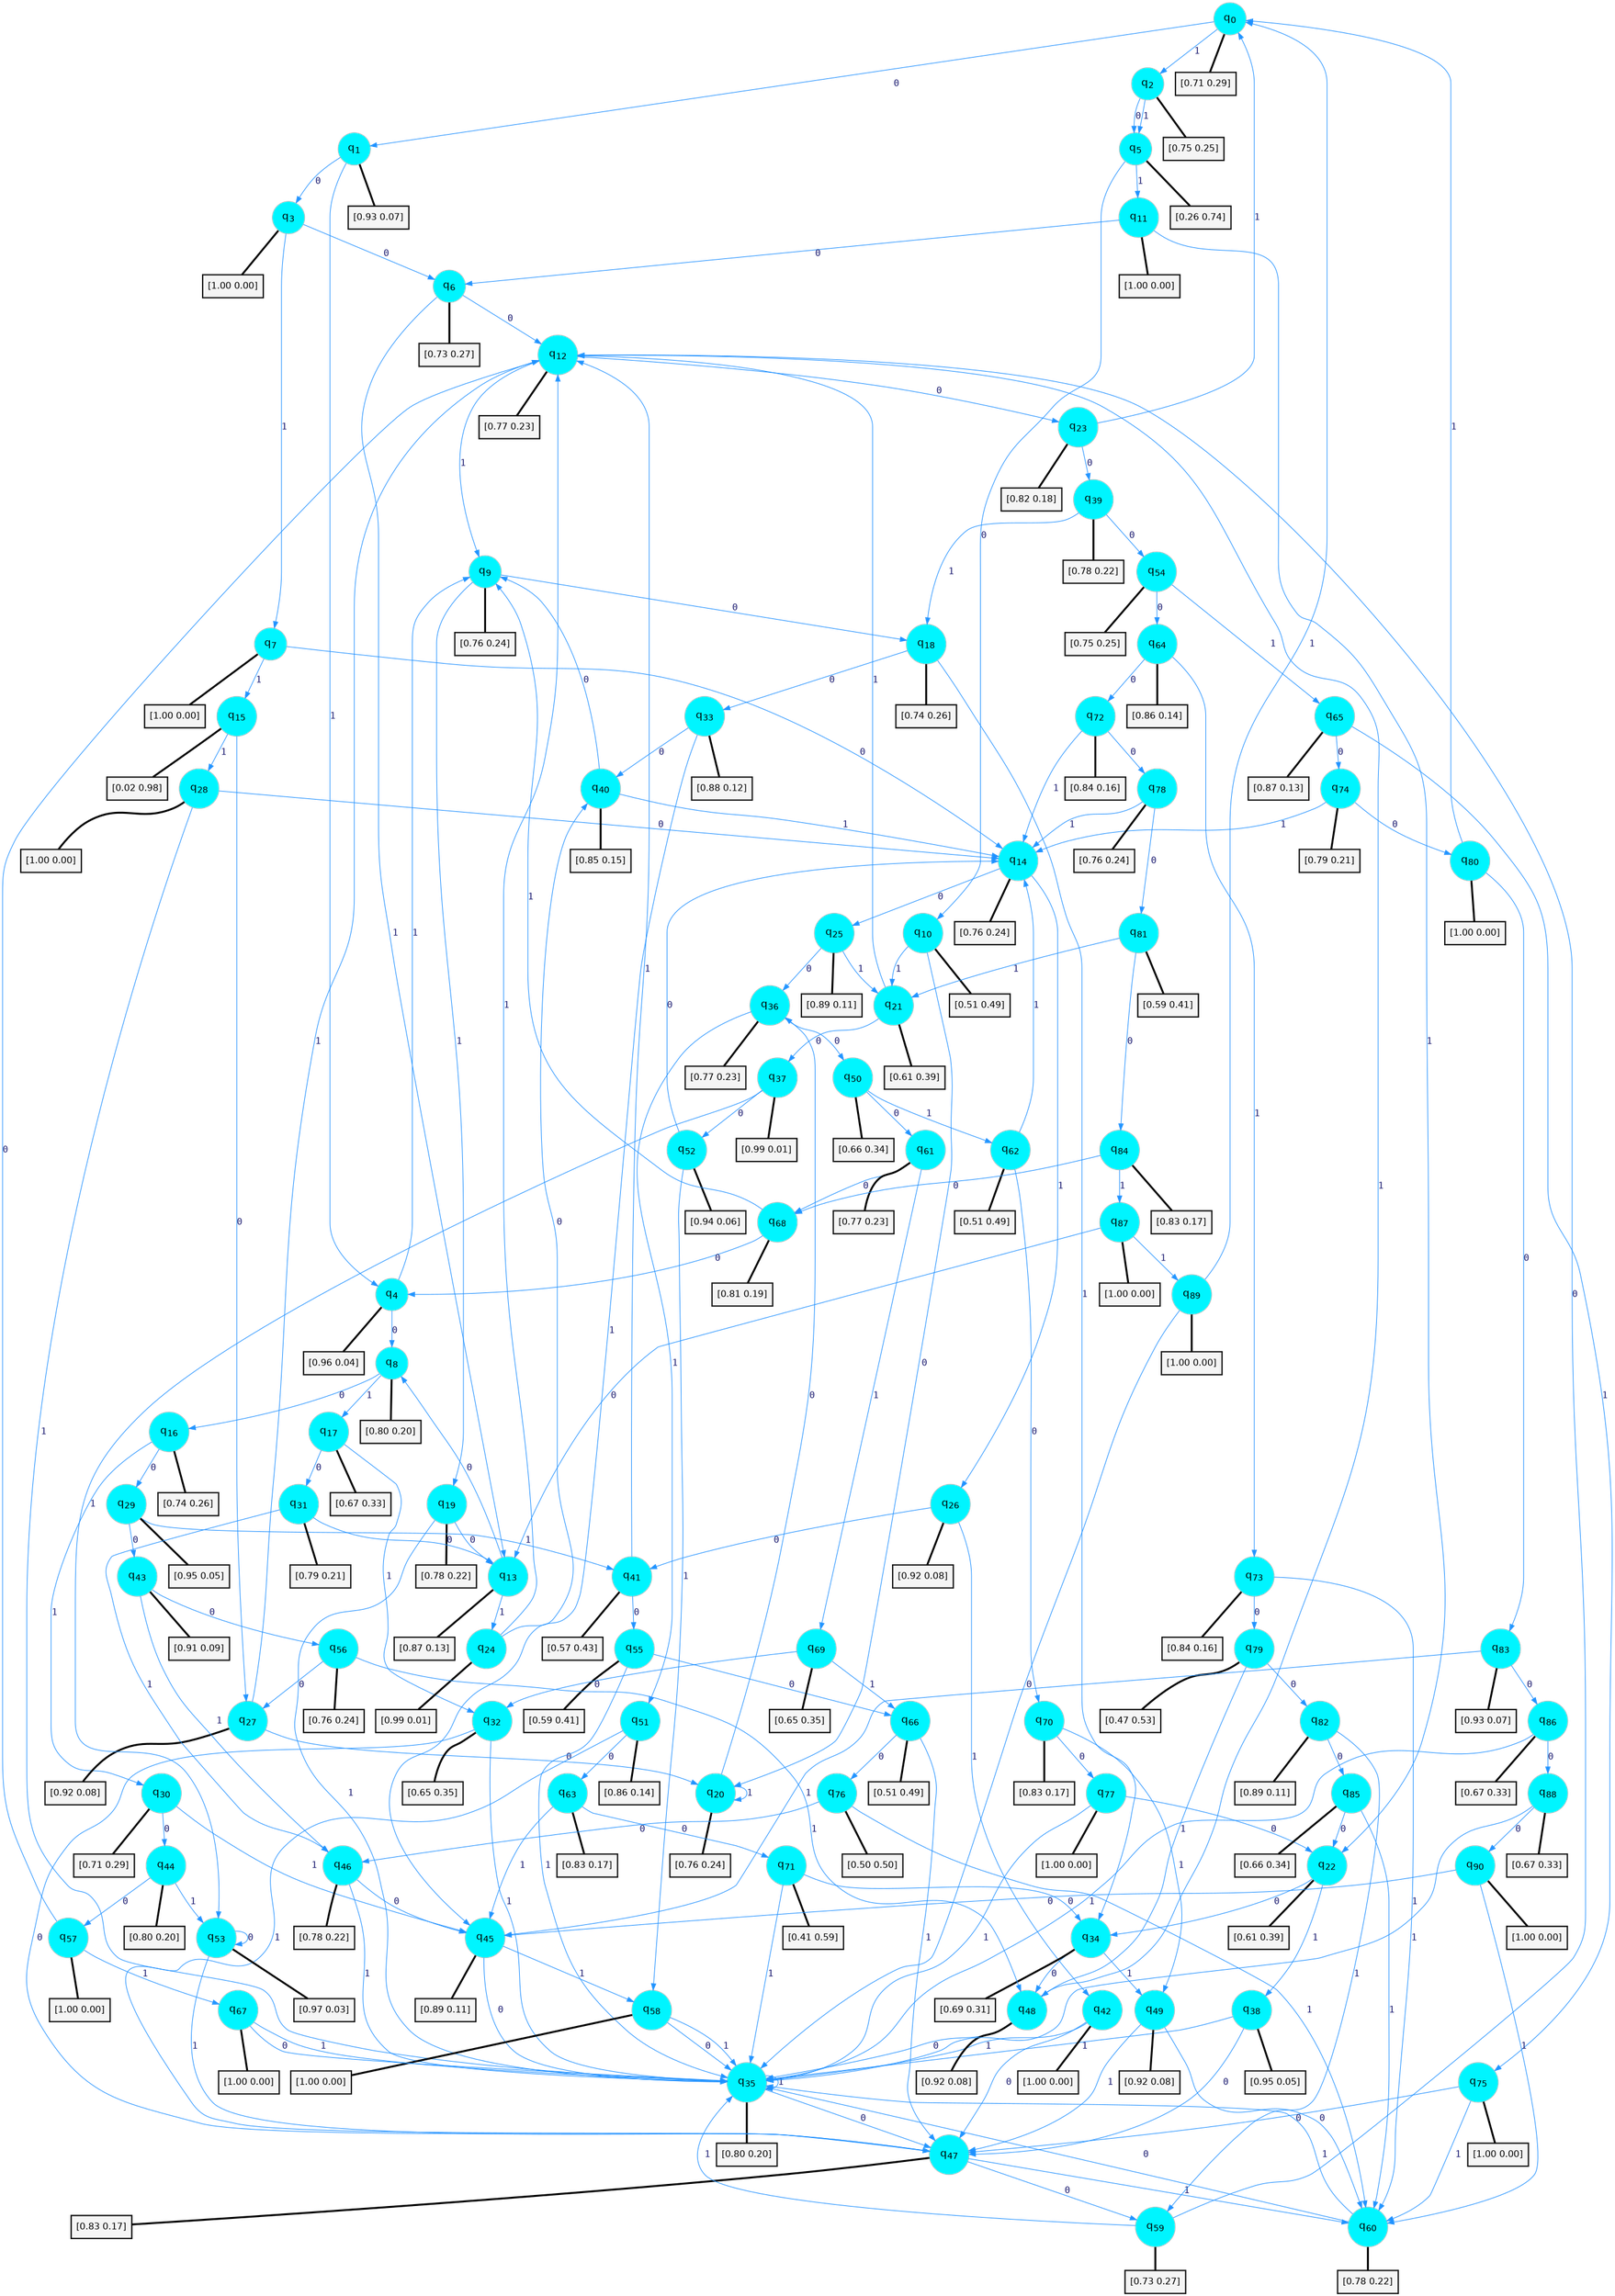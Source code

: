 digraph G {
graph [
bgcolor=transparent, dpi=300, rankdir=TD, size="40,25"];
node [
color=gray, fillcolor=turquoise1, fontcolor=black, fontname=Helvetica, fontsize=16, fontweight=bold, shape=circle, style=filled];
edge [
arrowsize=1, color=dodgerblue1, fontcolor=midnightblue, fontname=courier, fontweight=bold, penwidth=1, style=solid, weight=20];
0[label=<q<SUB>0</SUB>>];
1[label=<q<SUB>1</SUB>>];
2[label=<q<SUB>2</SUB>>];
3[label=<q<SUB>3</SUB>>];
4[label=<q<SUB>4</SUB>>];
5[label=<q<SUB>5</SUB>>];
6[label=<q<SUB>6</SUB>>];
7[label=<q<SUB>7</SUB>>];
8[label=<q<SUB>8</SUB>>];
9[label=<q<SUB>9</SUB>>];
10[label=<q<SUB>10</SUB>>];
11[label=<q<SUB>11</SUB>>];
12[label=<q<SUB>12</SUB>>];
13[label=<q<SUB>13</SUB>>];
14[label=<q<SUB>14</SUB>>];
15[label=<q<SUB>15</SUB>>];
16[label=<q<SUB>16</SUB>>];
17[label=<q<SUB>17</SUB>>];
18[label=<q<SUB>18</SUB>>];
19[label=<q<SUB>19</SUB>>];
20[label=<q<SUB>20</SUB>>];
21[label=<q<SUB>21</SUB>>];
22[label=<q<SUB>22</SUB>>];
23[label=<q<SUB>23</SUB>>];
24[label=<q<SUB>24</SUB>>];
25[label=<q<SUB>25</SUB>>];
26[label=<q<SUB>26</SUB>>];
27[label=<q<SUB>27</SUB>>];
28[label=<q<SUB>28</SUB>>];
29[label=<q<SUB>29</SUB>>];
30[label=<q<SUB>30</SUB>>];
31[label=<q<SUB>31</SUB>>];
32[label=<q<SUB>32</SUB>>];
33[label=<q<SUB>33</SUB>>];
34[label=<q<SUB>34</SUB>>];
35[label=<q<SUB>35</SUB>>];
36[label=<q<SUB>36</SUB>>];
37[label=<q<SUB>37</SUB>>];
38[label=<q<SUB>38</SUB>>];
39[label=<q<SUB>39</SUB>>];
40[label=<q<SUB>40</SUB>>];
41[label=<q<SUB>41</SUB>>];
42[label=<q<SUB>42</SUB>>];
43[label=<q<SUB>43</SUB>>];
44[label=<q<SUB>44</SUB>>];
45[label=<q<SUB>45</SUB>>];
46[label=<q<SUB>46</SUB>>];
47[label=<q<SUB>47</SUB>>];
48[label=<q<SUB>48</SUB>>];
49[label=<q<SUB>49</SUB>>];
50[label=<q<SUB>50</SUB>>];
51[label=<q<SUB>51</SUB>>];
52[label=<q<SUB>52</SUB>>];
53[label=<q<SUB>53</SUB>>];
54[label=<q<SUB>54</SUB>>];
55[label=<q<SUB>55</SUB>>];
56[label=<q<SUB>56</SUB>>];
57[label=<q<SUB>57</SUB>>];
58[label=<q<SUB>58</SUB>>];
59[label=<q<SUB>59</SUB>>];
60[label=<q<SUB>60</SUB>>];
61[label=<q<SUB>61</SUB>>];
62[label=<q<SUB>62</SUB>>];
63[label=<q<SUB>63</SUB>>];
64[label=<q<SUB>64</SUB>>];
65[label=<q<SUB>65</SUB>>];
66[label=<q<SUB>66</SUB>>];
67[label=<q<SUB>67</SUB>>];
68[label=<q<SUB>68</SUB>>];
69[label=<q<SUB>69</SUB>>];
70[label=<q<SUB>70</SUB>>];
71[label=<q<SUB>71</SUB>>];
72[label=<q<SUB>72</SUB>>];
73[label=<q<SUB>73</SUB>>];
74[label=<q<SUB>74</SUB>>];
75[label=<q<SUB>75</SUB>>];
76[label=<q<SUB>76</SUB>>];
77[label=<q<SUB>77</SUB>>];
78[label=<q<SUB>78</SUB>>];
79[label=<q<SUB>79</SUB>>];
80[label=<q<SUB>80</SUB>>];
81[label=<q<SUB>81</SUB>>];
82[label=<q<SUB>82</SUB>>];
83[label=<q<SUB>83</SUB>>];
84[label=<q<SUB>84</SUB>>];
85[label=<q<SUB>85</SUB>>];
86[label=<q<SUB>86</SUB>>];
87[label=<q<SUB>87</SUB>>];
88[label=<q<SUB>88</SUB>>];
89[label=<q<SUB>89</SUB>>];
90[label=<q<SUB>90</SUB>>];
91[label="[0.71 0.29]", shape=box,fontcolor=black, fontname=Helvetica, fontsize=14, penwidth=2, fillcolor=whitesmoke,color=black];
92[label="[0.93 0.07]", shape=box,fontcolor=black, fontname=Helvetica, fontsize=14, penwidth=2, fillcolor=whitesmoke,color=black];
93[label="[0.75 0.25]", shape=box,fontcolor=black, fontname=Helvetica, fontsize=14, penwidth=2, fillcolor=whitesmoke,color=black];
94[label="[1.00 0.00]", shape=box,fontcolor=black, fontname=Helvetica, fontsize=14, penwidth=2, fillcolor=whitesmoke,color=black];
95[label="[0.96 0.04]", shape=box,fontcolor=black, fontname=Helvetica, fontsize=14, penwidth=2, fillcolor=whitesmoke,color=black];
96[label="[0.26 0.74]", shape=box,fontcolor=black, fontname=Helvetica, fontsize=14, penwidth=2, fillcolor=whitesmoke,color=black];
97[label="[0.73 0.27]", shape=box,fontcolor=black, fontname=Helvetica, fontsize=14, penwidth=2, fillcolor=whitesmoke,color=black];
98[label="[1.00 0.00]", shape=box,fontcolor=black, fontname=Helvetica, fontsize=14, penwidth=2, fillcolor=whitesmoke,color=black];
99[label="[0.80 0.20]", shape=box,fontcolor=black, fontname=Helvetica, fontsize=14, penwidth=2, fillcolor=whitesmoke,color=black];
100[label="[0.76 0.24]", shape=box,fontcolor=black, fontname=Helvetica, fontsize=14, penwidth=2, fillcolor=whitesmoke,color=black];
101[label="[0.51 0.49]", shape=box,fontcolor=black, fontname=Helvetica, fontsize=14, penwidth=2, fillcolor=whitesmoke,color=black];
102[label="[1.00 0.00]", shape=box,fontcolor=black, fontname=Helvetica, fontsize=14, penwidth=2, fillcolor=whitesmoke,color=black];
103[label="[0.77 0.23]", shape=box,fontcolor=black, fontname=Helvetica, fontsize=14, penwidth=2, fillcolor=whitesmoke,color=black];
104[label="[0.87 0.13]", shape=box,fontcolor=black, fontname=Helvetica, fontsize=14, penwidth=2, fillcolor=whitesmoke,color=black];
105[label="[0.76 0.24]", shape=box,fontcolor=black, fontname=Helvetica, fontsize=14, penwidth=2, fillcolor=whitesmoke,color=black];
106[label="[0.02 0.98]", shape=box,fontcolor=black, fontname=Helvetica, fontsize=14, penwidth=2, fillcolor=whitesmoke,color=black];
107[label="[0.74 0.26]", shape=box,fontcolor=black, fontname=Helvetica, fontsize=14, penwidth=2, fillcolor=whitesmoke,color=black];
108[label="[0.67 0.33]", shape=box,fontcolor=black, fontname=Helvetica, fontsize=14, penwidth=2, fillcolor=whitesmoke,color=black];
109[label="[0.74 0.26]", shape=box,fontcolor=black, fontname=Helvetica, fontsize=14, penwidth=2, fillcolor=whitesmoke,color=black];
110[label="[0.78 0.22]", shape=box,fontcolor=black, fontname=Helvetica, fontsize=14, penwidth=2, fillcolor=whitesmoke,color=black];
111[label="[0.76 0.24]", shape=box,fontcolor=black, fontname=Helvetica, fontsize=14, penwidth=2, fillcolor=whitesmoke,color=black];
112[label="[0.61 0.39]", shape=box,fontcolor=black, fontname=Helvetica, fontsize=14, penwidth=2, fillcolor=whitesmoke,color=black];
113[label="[0.61 0.39]", shape=box,fontcolor=black, fontname=Helvetica, fontsize=14, penwidth=2, fillcolor=whitesmoke,color=black];
114[label="[0.82 0.18]", shape=box,fontcolor=black, fontname=Helvetica, fontsize=14, penwidth=2, fillcolor=whitesmoke,color=black];
115[label="[0.99 0.01]", shape=box,fontcolor=black, fontname=Helvetica, fontsize=14, penwidth=2, fillcolor=whitesmoke,color=black];
116[label="[0.89 0.11]", shape=box,fontcolor=black, fontname=Helvetica, fontsize=14, penwidth=2, fillcolor=whitesmoke,color=black];
117[label="[0.92 0.08]", shape=box,fontcolor=black, fontname=Helvetica, fontsize=14, penwidth=2, fillcolor=whitesmoke,color=black];
118[label="[0.92 0.08]", shape=box,fontcolor=black, fontname=Helvetica, fontsize=14, penwidth=2, fillcolor=whitesmoke,color=black];
119[label="[1.00 0.00]", shape=box,fontcolor=black, fontname=Helvetica, fontsize=14, penwidth=2, fillcolor=whitesmoke,color=black];
120[label="[0.95 0.05]", shape=box,fontcolor=black, fontname=Helvetica, fontsize=14, penwidth=2, fillcolor=whitesmoke,color=black];
121[label="[0.71 0.29]", shape=box,fontcolor=black, fontname=Helvetica, fontsize=14, penwidth=2, fillcolor=whitesmoke,color=black];
122[label="[0.79 0.21]", shape=box,fontcolor=black, fontname=Helvetica, fontsize=14, penwidth=2, fillcolor=whitesmoke,color=black];
123[label="[0.65 0.35]", shape=box,fontcolor=black, fontname=Helvetica, fontsize=14, penwidth=2, fillcolor=whitesmoke,color=black];
124[label="[0.88 0.12]", shape=box,fontcolor=black, fontname=Helvetica, fontsize=14, penwidth=2, fillcolor=whitesmoke,color=black];
125[label="[0.69 0.31]", shape=box,fontcolor=black, fontname=Helvetica, fontsize=14, penwidth=2, fillcolor=whitesmoke,color=black];
126[label="[0.80 0.20]", shape=box,fontcolor=black, fontname=Helvetica, fontsize=14, penwidth=2, fillcolor=whitesmoke,color=black];
127[label="[0.77 0.23]", shape=box,fontcolor=black, fontname=Helvetica, fontsize=14, penwidth=2, fillcolor=whitesmoke,color=black];
128[label="[0.99 0.01]", shape=box,fontcolor=black, fontname=Helvetica, fontsize=14, penwidth=2, fillcolor=whitesmoke,color=black];
129[label="[0.95 0.05]", shape=box,fontcolor=black, fontname=Helvetica, fontsize=14, penwidth=2, fillcolor=whitesmoke,color=black];
130[label="[0.78 0.22]", shape=box,fontcolor=black, fontname=Helvetica, fontsize=14, penwidth=2, fillcolor=whitesmoke,color=black];
131[label="[0.85 0.15]", shape=box,fontcolor=black, fontname=Helvetica, fontsize=14, penwidth=2, fillcolor=whitesmoke,color=black];
132[label="[0.57 0.43]", shape=box,fontcolor=black, fontname=Helvetica, fontsize=14, penwidth=2, fillcolor=whitesmoke,color=black];
133[label="[1.00 0.00]", shape=box,fontcolor=black, fontname=Helvetica, fontsize=14, penwidth=2, fillcolor=whitesmoke,color=black];
134[label="[0.91 0.09]", shape=box,fontcolor=black, fontname=Helvetica, fontsize=14, penwidth=2, fillcolor=whitesmoke,color=black];
135[label="[0.80 0.20]", shape=box,fontcolor=black, fontname=Helvetica, fontsize=14, penwidth=2, fillcolor=whitesmoke,color=black];
136[label="[0.89 0.11]", shape=box,fontcolor=black, fontname=Helvetica, fontsize=14, penwidth=2, fillcolor=whitesmoke,color=black];
137[label="[0.78 0.22]", shape=box,fontcolor=black, fontname=Helvetica, fontsize=14, penwidth=2, fillcolor=whitesmoke,color=black];
138[label="[0.83 0.17]", shape=box,fontcolor=black, fontname=Helvetica, fontsize=14, penwidth=2, fillcolor=whitesmoke,color=black];
139[label="[0.92 0.08]", shape=box,fontcolor=black, fontname=Helvetica, fontsize=14, penwidth=2, fillcolor=whitesmoke,color=black];
140[label="[0.92 0.08]", shape=box,fontcolor=black, fontname=Helvetica, fontsize=14, penwidth=2, fillcolor=whitesmoke,color=black];
141[label="[0.66 0.34]", shape=box,fontcolor=black, fontname=Helvetica, fontsize=14, penwidth=2, fillcolor=whitesmoke,color=black];
142[label="[0.86 0.14]", shape=box,fontcolor=black, fontname=Helvetica, fontsize=14, penwidth=2, fillcolor=whitesmoke,color=black];
143[label="[0.94 0.06]", shape=box,fontcolor=black, fontname=Helvetica, fontsize=14, penwidth=2, fillcolor=whitesmoke,color=black];
144[label="[0.97 0.03]", shape=box,fontcolor=black, fontname=Helvetica, fontsize=14, penwidth=2, fillcolor=whitesmoke,color=black];
145[label="[0.75 0.25]", shape=box,fontcolor=black, fontname=Helvetica, fontsize=14, penwidth=2, fillcolor=whitesmoke,color=black];
146[label="[0.59 0.41]", shape=box,fontcolor=black, fontname=Helvetica, fontsize=14, penwidth=2, fillcolor=whitesmoke,color=black];
147[label="[0.76 0.24]", shape=box,fontcolor=black, fontname=Helvetica, fontsize=14, penwidth=2, fillcolor=whitesmoke,color=black];
148[label="[1.00 0.00]", shape=box,fontcolor=black, fontname=Helvetica, fontsize=14, penwidth=2, fillcolor=whitesmoke,color=black];
149[label="[1.00 0.00]", shape=box,fontcolor=black, fontname=Helvetica, fontsize=14, penwidth=2, fillcolor=whitesmoke,color=black];
150[label="[0.73 0.27]", shape=box,fontcolor=black, fontname=Helvetica, fontsize=14, penwidth=2, fillcolor=whitesmoke,color=black];
151[label="[0.78 0.22]", shape=box,fontcolor=black, fontname=Helvetica, fontsize=14, penwidth=2, fillcolor=whitesmoke,color=black];
152[label="[0.77 0.23]", shape=box,fontcolor=black, fontname=Helvetica, fontsize=14, penwidth=2, fillcolor=whitesmoke,color=black];
153[label="[0.51 0.49]", shape=box,fontcolor=black, fontname=Helvetica, fontsize=14, penwidth=2, fillcolor=whitesmoke,color=black];
154[label="[0.83 0.17]", shape=box,fontcolor=black, fontname=Helvetica, fontsize=14, penwidth=2, fillcolor=whitesmoke,color=black];
155[label="[0.86 0.14]", shape=box,fontcolor=black, fontname=Helvetica, fontsize=14, penwidth=2, fillcolor=whitesmoke,color=black];
156[label="[0.87 0.13]", shape=box,fontcolor=black, fontname=Helvetica, fontsize=14, penwidth=2, fillcolor=whitesmoke,color=black];
157[label="[0.51 0.49]", shape=box,fontcolor=black, fontname=Helvetica, fontsize=14, penwidth=2, fillcolor=whitesmoke,color=black];
158[label="[1.00 0.00]", shape=box,fontcolor=black, fontname=Helvetica, fontsize=14, penwidth=2, fillcolor=whitesmoke,color=black];
159[label="[0.81 0.19]", shape=box,fontcolor=black, fontname=Helvetica, fontsize=14, penwidth=2, fillcolor=whitesmoke,color=black];
160[label="[0.65 0.35]", shape=box,fontcolor=black, fontname=Helvetica, fontsize=14, penwidth=2, fillcolor=whitesmoke,color=black];
161[label="[0.83 0.17]", shape=box,fontcolor=black, fontname=Helvetica, fontsize=14, penwidth=2, fillcolor=whitesmoke,color=black];
162[label="[0.41 0.59]", shape=box,fontcolor=black, fontname=Helvetica, fontsize=14, penwidth=2, fillcolor=whitesmoke,color=black];
163[label="[0.84 0.16]", shape=box,fontcolor=black, fontname=Helvetica, fontsize=14, penwidth=2, fillcolor=whitesmoke,color=black];
164[label="[0.84 0.16]", shape=box,fontcolor=black, fontname=Helvetica, fontsize=14, penwidth=2, fillcolor=whitesmoke,color=black];
165[label="[0.79 0.21]", shape=box,fontcolor=black, fontname=Helvetica, fontsize=14, penwidth=2, fillcolor=whitesmoke,color=black];
166[label="[1.00 0.00]", shape=box,fontcolor=black, fontname=Helvetica, fontsize=14, penwidth=2, fillcolor=whitesmoke,color=black];
167[label="[0.50 0.50]", shape=box,fontcolor=black, fontname=Helvetica, fontsize=14, penwidth=2, fillcolor=whitesmoke,color=black];
168[label="[1.00 0.00]", shape=box,fontcolor=black, fontname=Helvetica, fontsize=14, penwidth=2, fillcolor=whitesmoke,color=black];
169[label="[0.76 0.24]", shape=box,fontcolor=black, fontname=Helvetica, fontsize=14, penwidth=2, fillcolor=whitesmoke,color=black];
170[label="[0.47 0.53]", shape=box,fontcolor=black, fontname=Helvetica, fontsize=14, penwidth=2, fillcolor=whitesmoke,color=black];
171[label="[1.00 0.00]", shape=box,fontcolor=black, fontname=Helvetica, fontsize=14, penwidth=2, fillcolor=whitesmoke,color=black];
172[label="[0.59 0.41]", shape=box,fontcolor=black, fontname=Helvetica, fontsize=14, penwidth=2, fillcolor=whitesmoke,color=black];
173[label="[0.89 0.11]", shape=box,fontcolor=black, fontname=Helvetica, fontsize=14, penwidth=2, fillcolor=whitesmoke,color=black];
174[label="[0.93 0.07]", shape=box,fontcolor=black, fontname=Helvetica, fontsize=14, penwidth=2, fillcolor=whitesmoke,color=black];
175[label="[0.83 0.17]", shape=box,fontcolor=black, fontname=Helvetica, fontsize=14, penwidth=2, fillcolor=whitesmoke,color=black];
176[label="[0.66 0.34]", shape=box,fontcolor=black, fontname=Helvetica, fontsize=14, penwidth=2, fillcolor=whitesmoke,color=black];
177[label="[0.67 0.33]", shape=box,fontcolor=black, fontname=Helvetica, fontsize=14, penwidth=2, fillcolor=whitesmoke,color=black];
178[label="[1.00 0.00]", shape=box,fontcolor=black, fontname=Helvetica, fontsize=14, penwidth=2, fillcolor=whitesmoke,color=black];
179[label="[0.67 0.33]", shape=box,fontcolor=black, fontname=Helvetica, fontsize=14, penwidth=2, fillcolor=whitesmoke,color=black];
180[label="[1.00 0.00]", shape=box,fontcolor=black, fontname=Helvetica, fontsize=14, penwidth=2, fillcolor=whitesmoke,color=black];
181[label="[1.00 0.00]", shape=box,fontcolor=black, fontname=Helvetica, fontsize=14, penwidth=2, fillcolor=whitesmoke,color=black];
0->1 [label=0];
0->2 [label=1];
0->91 [arrowhead=none, penwidth=3,color=black];
1->3 [label=0];
1->4 [label=1];
1->92 [arrowhead=none, penwidth=3,color=black];
2->5 [label=0];
2->5 [label=1];
2->93 [arrowhead=none, penwidth=3,color=black];
3->6 [label=0];
3->7 [label=1];
3->94 [arrowhead=none, penwidth=3,color=black];
4->8 [label=0];
4->9 [label=1];
4->95 [arrowhead=none, penwidth=3,color=black];
5->10 [label=0];
5->11 [label=1];
5->96 [arrowhead=none, penwidth=3,color=black];
6->12 [label=0];
6->13 [label=1];
6->97 [arrowhead=none, penwidth=3,color=black];
7->14 [label=0];
7->15 [label=1];
7->98 [arrowhead=none, penwidth=3,color=black];
8->16 [label=0];
8->17 [label=1];
8->99 [arrowhead=none, penwidth=3,color=black];
9->18 [label=0];
9->19 [label=1];
9->100 [arrowhead=none, penwidth=3,color=black];
10->20 [label=0];
10->21 [label=1];
10->101 [arrowhead=none, penwidth=3,color=black];
11->6 [label=0];
11->22 [label=1];
11->102 [arrowhead=none, penwidth=3,color=black];
12->23 [label=0];
12->9 [label=1];
12->103 [arrowhead=none, penwidth=3,color=black];
13->8 [label=0];
13->24 [label=1];
13->104 [arrowhead=none, penwidth=3,color=black];
14->25 [label=0];
14->26 [label=1];
14->105 [arrowhead=none, penwidth=3,color=black];
15->27 [label=0];
15->28 [label=1];
15->106 [arrowhead=none, penwidth=3,color=black];
16->29 [label=0];
16->30 [label=1];
16->107 [arrowhead=none, penwidth=3,color=black];
17->31 [label=0];
17->32 [label=1];
17->108 [arrowhead=none, penwidth=3,color=black];
18->33 [label=0];
18->34 [label=1];
18->109 [arrowhead=none, penwidth=3,color=black];
19->13 [label=0];
19->35 [label=1];
19->110 [arrowhead=none, penwidth=3,color=black];
20->36 [label=0];
20->20 [label=1];
20->111 [arrowhead=none, penwidth=3,color=black];
21->37 [label=0];
21->12 [label=1];
21->112 [arrowhead=none, penwidth=3,color=black];
22->34 [label=0];
22->38 [label=1];
22->113 [arrowhead=none, penwidth=3,color=black];
23->39 [label=0];
23->0 [label=1];
23->114 [arrowhead=none, penwidth=3,color=black];
24->40 [label=0];
24->12 [label=1];
24->115 [arrowhead=none, penwidth=3,color=black];
25->36 [label=0];
25->21 [label=1];
25->116 [arrowhead=none, penwidth=3,color=black];
26->41 [label=0];
26->42 [label=1];
26->117 [arrowhead=none, penwidth=3,color=black];
27->20 [label=0];
27->12 [label=1];
27->118 [arrowhead=none, penwidth=3,color=black];
28->14 [label=0];
28->35 [label=1];
28->119 [arrowhead=none, penwidth=3,color=black];
29->43 [label=0];
29->41 [label=1];
29->120 [arrowhead=none, penwidth=3,color=black];
30->44 [label=0];
30->45 [label=1];
30->121 [arrowhead=none, penwidth=3,color=black];
31->13 [label=0];
31->46 [label=1];
31->122 [arrowhead=none, penwidth=3,color=black];
32->47 [label=0];
32->35 [label=1];
32->123 [arrowhead=none, penwidth=3,color=black];
33->40 [label=0];
33->45 [label=1];
33->124 [arrowhead=none, penwidth=3,color=black];
34->48 [label=0];
34->49 [label=1];
34->125 [arrowhead=none, penwidth=3,color=black];
35->47 [label=0];
35->35 [label=1];
35->126 [arrowhead=none, penwidth=3,color=black];
36->50 [label=0];
36->51 [label=1];
36->127 [arrowhead=none, penwidth=3,color=black];
37->52 [label=0];
37->53 [label=1];
37->128 [arrowhead=none, penwidth=3,color=black];
38->47 [label=0];
38->35 [label=1];
38->129 [arrowhead=none, penwidth=3,color=black];
39->54 [label=0];
39->18 [label=1];
39->130 [arrowhead=none, penwidth=3,color=black];
40->9 [label=0];
40->14 [label=1];
40->131 [arrowhead=none, penwidth=3,color=black];
41->55 [label=0];
41->12 [label=1];
41->132 [arrowhead=none, penwidth=3,color=black];
42->47 [label=0];
42->35 [label=1];
42->133 [arrowhead=none, penwidth=3,color=black];
43->56 [label=0];
43->46 [label=1];
43->134 [arrowhead=none, penwidth=3,color=black];
44->57 [label=0];
44->53 [label=1];
44->135 [arrowhead=none, penwidth=3,color=black];
45->35 [label=0];
45->58 [label=1];
45->136 [arrowhead=none, penwidth=3,color=black];
46->45 [label=0];
46->35 [label=1];
46->137 [arrowhead=none, penwidth=3,color=black];
47->59 [label=0];
47->60 [label=1];
47->138 [arrowhead=none, penwidth=3,color=black];
48->35 [label=0];
48->12 [label=1];
48->139 [arrowhead=none, penwidth=3,color=black];
49->60 [label=0];
49->47 [label=1];
49->140 [arrowhead=none, penwidth=3,color=black];
50->61 [label=0];
50->62 [label=1];
50->141 [arrowhead=none, penwidth=3,color=black];
51->63 [label=0];
51->47 [label=1];
51->142 [arrowhead=none, penwidth=3,color=black];
52->14 [label=0];
52->58 [label=1];
52->143 [arrowhead=none, penwidth=3,color=black];
53->53 [label=0];
53->47 [label=1];
53->144 [arrowhead=none, penwidth=3,color=black];
54->64 [label=0];
54->65 [label=1];
54->145 [arrowhead=none, penwidth=3,color=black];
55->66 [label=0];
55->35 [label=1];
55->146 [arrowhead=none, penwidth=3,color=black];
56->27 [label=0];
56->48 [label=1];
56->147 [arrowhead=none, penwidth=3,color=black];
57->12 [label=0];
57->67 [label=1];
57->148 [arrowhead=none, penwidth=3,color=black];
58->35 [label=0];
58->35 [label=1];
58->149 [arrowhead=none, penwidth=3,color=black];
59->12 [label=0];
59->35 [label=1];
59->150 [arrowhead=none, penwidth=3,color=black];
60->35 [label=0];
60->35 [label=1];
60->151 [arrowhead=none, penwidth=3,color=black];
61->68 [label=0];
61->69 [label=1];
61->152 [arrowhead=none, penwidth=3,color=black];
62->70 [label=0];
62->14 [label=1];
62->153 [arrowhead=none, penwidth=3,color=black];
63->71 [label=0];
63->45 [label=1];
63->154 [arrowhead=none, penwidth=3,color=black];
64->72 [label=0];
64->73 [label=1];
64->155 [arrowhead=none, penwidth=3,color=black];
65->74 [label=0];
65->75 [label=1];
65->156 [arrowhead=none, penwidth=3,color=black];
66->76 [label=0];
66->47 [label=1];
66->157 [arrowhead=none, penwidth=3,color=black];
67->35 [label=0];
67->35 [label=1];
67->158 [arrowhead=none, penwidth=3,color=black];
68->4 [label=0];
68->9 [label=1];
68->159 [arrowhead=none, penwidth=3,color=black];
69->32 [label=0];
69->66 [label=1];
69->160 [arrowhead=none, penwidth=3,color=black];
70->77 [label=0];
70->49 [label=1];
70->161 [arrowhead=none, penwidth=3,color=black];
71->34 [label=0];
71->35 [label=1];
71->162 [arrowhead=none, penwidth=3,color=black];
72->78 [label=0];
72->14 [label=1];
72->163 [arrowhead=none, penwidth=3,color=black];
73->79 [label=0];
73->60 [label=1];
73->164 [arrowhead=none, penwidth=3,color=black];
74->80 [label=0];
74->14 [label=1];
74->165 [arrowhead=none, penwidth=3,color=black];
75->47 [label=0];
75->60 [label=1];
75->166 [arrowhead=none, penwidth=3,color=black];
76->46 [label=0];
76->60 [label=1];
76->167 [arrowhead=none, penwidth=3,color=black];
77->22 [label=0];
77->35 [label=1];
77->168 [arrowhead=none, penwidth=3,color=black];
78->81 [label=0];
78->14 [label=1];
78->169 [arrowhead=none, penwidth=3,color=black];
79->82 [label=0];
79->48 [label=1];
79->170 [arrowhead=none, penwidth=3,color=black];
80->83 [label=0];
80->0 [label=1];
80->171 [arrowhead=none, penwidth=3,color=black];
81->84 [label=0];
81->21 [label=1];
81->172 [arrowhead=none, penwidth=3,color=black];
82->85 [label=0];
82->59 [label=1];
82->173 [arrowhead=none, penwidth=3,color=black];
83->86 [label=0];
83->45 [label=1];
83->174 [arrowhead=none, penwidth=3,color=black];
84->68 [label=0];
84->87 [label=1];
84->175 [arrowhead=none, penwidth=3,color=black];
85->22 [label=0];
85->60 [label=1];
85->176 [arrowhead=none, penwidth=3,color=black];
86->88 [label=0];
86->35 [label=1];
86->177 [arrowhead=none, penwidth=3,color=black];
87->13 [label=0];
87->89 [label=1];
87->178 [arrowhead=none, penwidth=3,color=black];
88->90 [label=0];
88->35 [label=1];
88->179 [arrowhead=none, penwidth=3,color=black];
89->35 [label=0];
89->0 [label=1];
89->180 [arrowhead=none, penwidth=3,color=black];
90->45 [label=0];
90->60 [label=1];
90->181 [arrowhead=none, penwidth=3,color=black];
}
